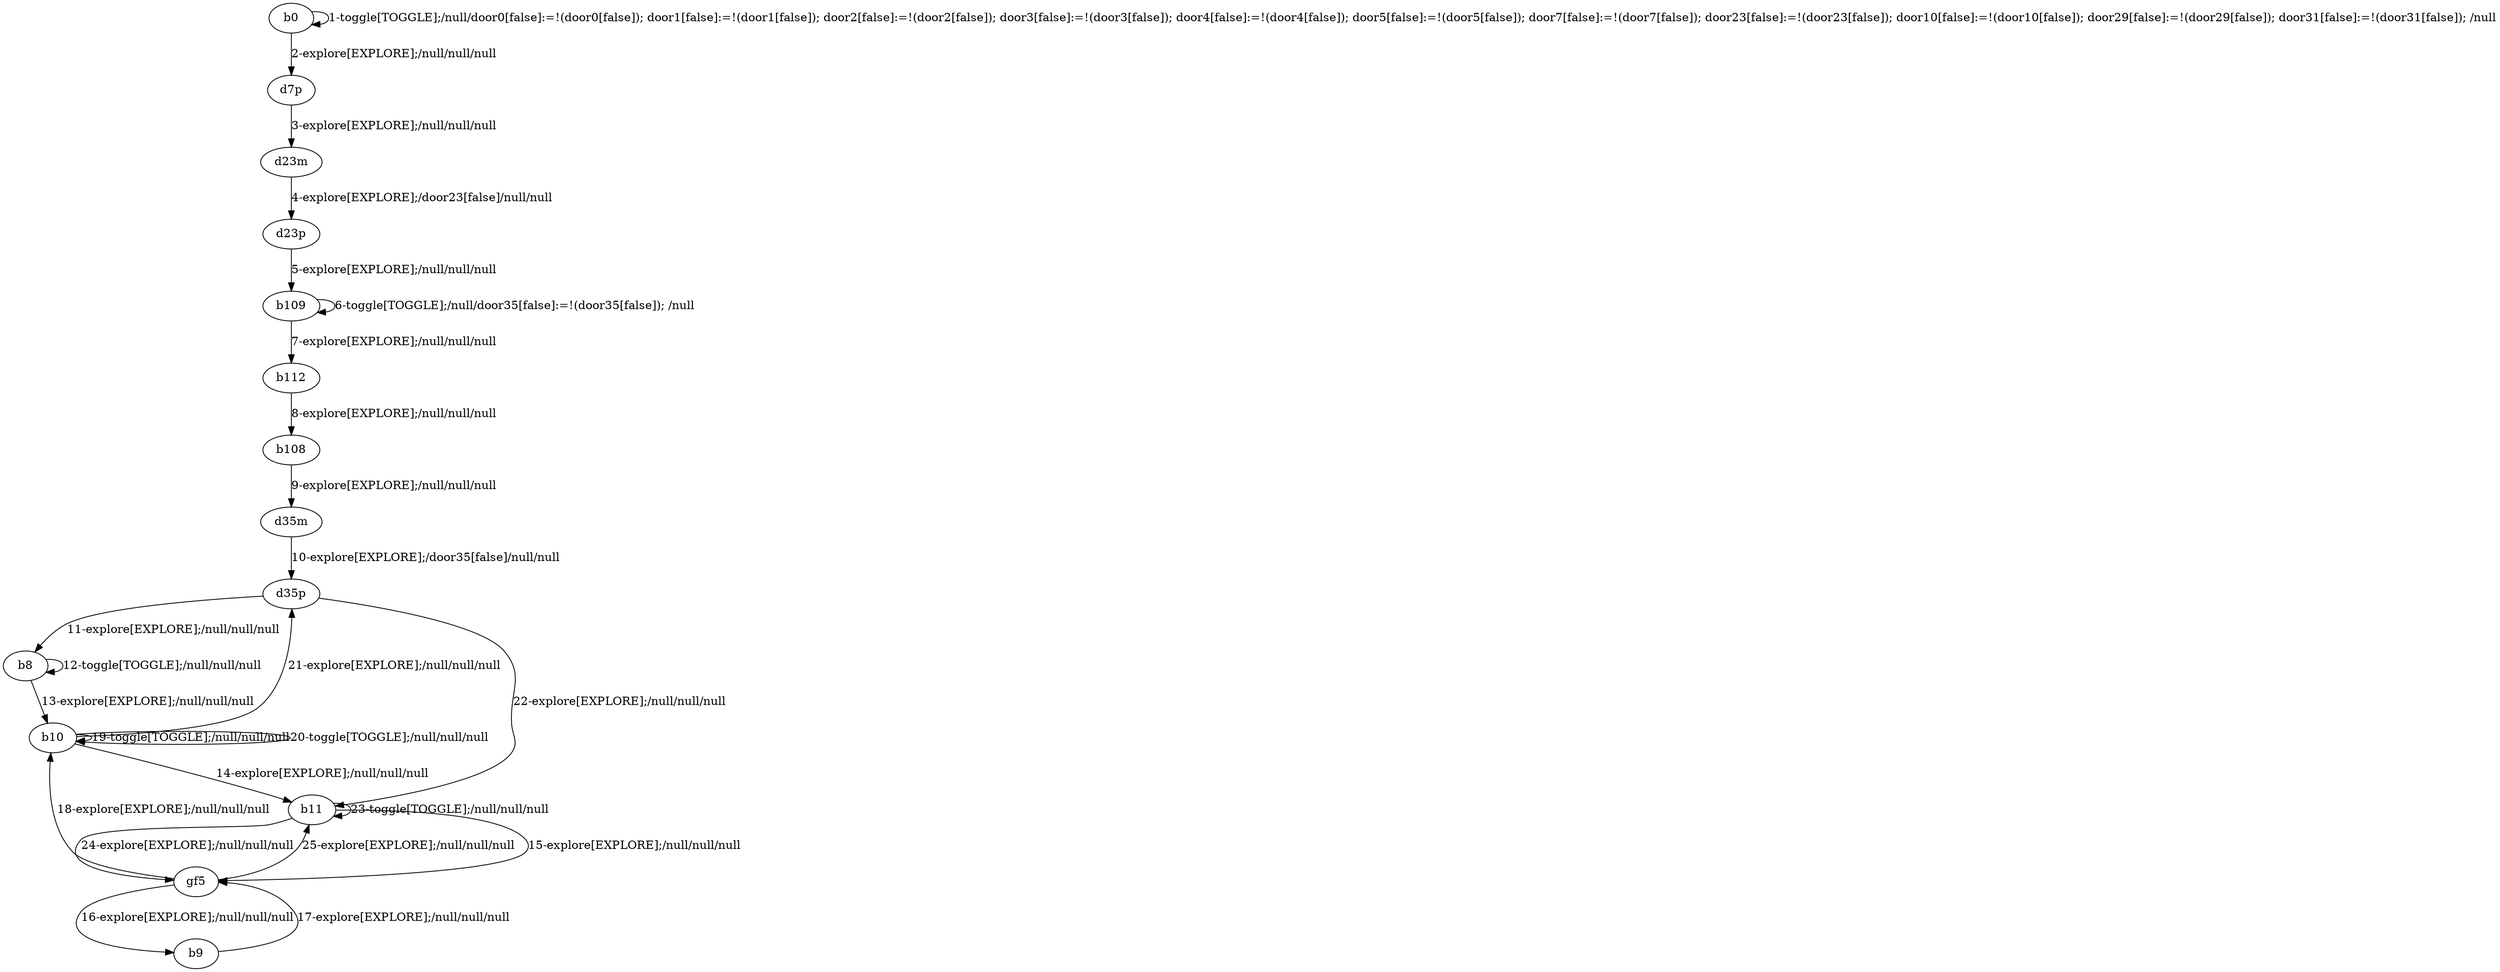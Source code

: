 # Total number of goals covered by this test: 8
# b8 --> b10
# b11 --> gf5
# d35p --> b11
# b112 --> b108
# b8 --> b8
# b10 --> b11
# b10 --> d35p
# gf5 --> b9

digraph g {
"b0" -> "b0" [label = "1-toggle[TOGGLE];/null/door0[false]:=!(door0[false]); door1[false]:=!(door1[false]); door2[false]:=!(door2[false]); door3[false]:=!(door3[false]); door4[false]:=!(door4[false]); door5[false]:=!(door5[false]); door7[false]:=!(door7[false]); door23[false]:=!(door23[false]); door10[false]:=!(door10[false]); door29[false]:=!(door29[false]); door31[false]:=!(door31[false]); /null"];
"b0" -> "d7p" [label = "2-explore[EXPLORE];/null/null/null"];
"d7p" -> "d23m" [label = "3-explore[EXPLORE];/null/null/null"];
"d23m" -> "d23p" [label = "4-explore[EXPLORE];/door23[false]/null/null"];
"d23p" -> "b109" [label = "5-explore[EXPLORE];/null/null/null"];
"b109" -> "b109" [label = "6-toggle[TOGGLE];/null/door35[false]:=!(door35[false]); /null"];
"b109" -> "b112" [label = "7-explore[EXPLORE];/null/null/null"];
"b112" -> "b108" [label = "8-explore[EXPLORE];/null/null/null"];
"b108" -> "d35m" [label = "9-explore[EXPLORE];/null/null/null"];
"d35m" -> "d35p" [label = "10-explore[EXPLORE];/door35[false]/null/null"];
"d35p" -> "b8" [label = "11-explore[EXPLORE];/null/null/null"];
"b8" -> "b8" [label = "12-toggle[TOGGLE];/null/null/null"];
"b8" -> "b10" [label = "13-explore[EXPLORE];/null/null/null"];
"b10" -> "b11" [label = "14-explore[EXPLORE];/null/null/null"];
"b11" -> "gf5" [label = "15-explore[EXPLORE];/null/null/null"];
"gf5" -> "b9" [label = "16-explore[EXPLORE];/null/null/null"];
"b9" -> "gf5" [label = "17-explore[EXPLORE];/null/null/null"];
"gf5" -> "b10" [label = "18-explore[EXPLORE];/null/null/null"];
"b10" -> "b10" [label = "19-toggle[TOGGLE];/null/null/null"];
"b10" -> "b10" [label = "20-toggle[TOGGLE];/null/null/null"];
"b10" -> "d35p" [label = "21-explore[EXPLORE];/null/null/null"];
"d35p" -> "b11" [label = "22-explore[EXPLORE];/null/null/null"];
"b11" -> "b11" [label = "23-toggle[TOGGLE];/null/null/null"];
"b11" -> "gf5" [label = "24-explore[EXPLORE];/null/null/null"];
"gf5" -> "b11" [label = "25-explore[EXPLORE];/null/null/null"];
}